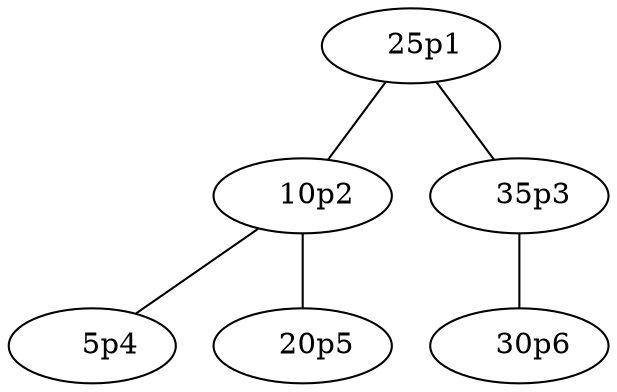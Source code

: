 graph{
     1 [label="   25p1"];
     1 --     2;
     1 --     3;
     2 [label="   10p2"];
     2 --     4;
     2 --     5;
     4 [label="    5p4"];
     5 [label="   20p5"];
     3 [label="   35p3"];
     3 --     6;
     6 [label="   30p6"];
}
